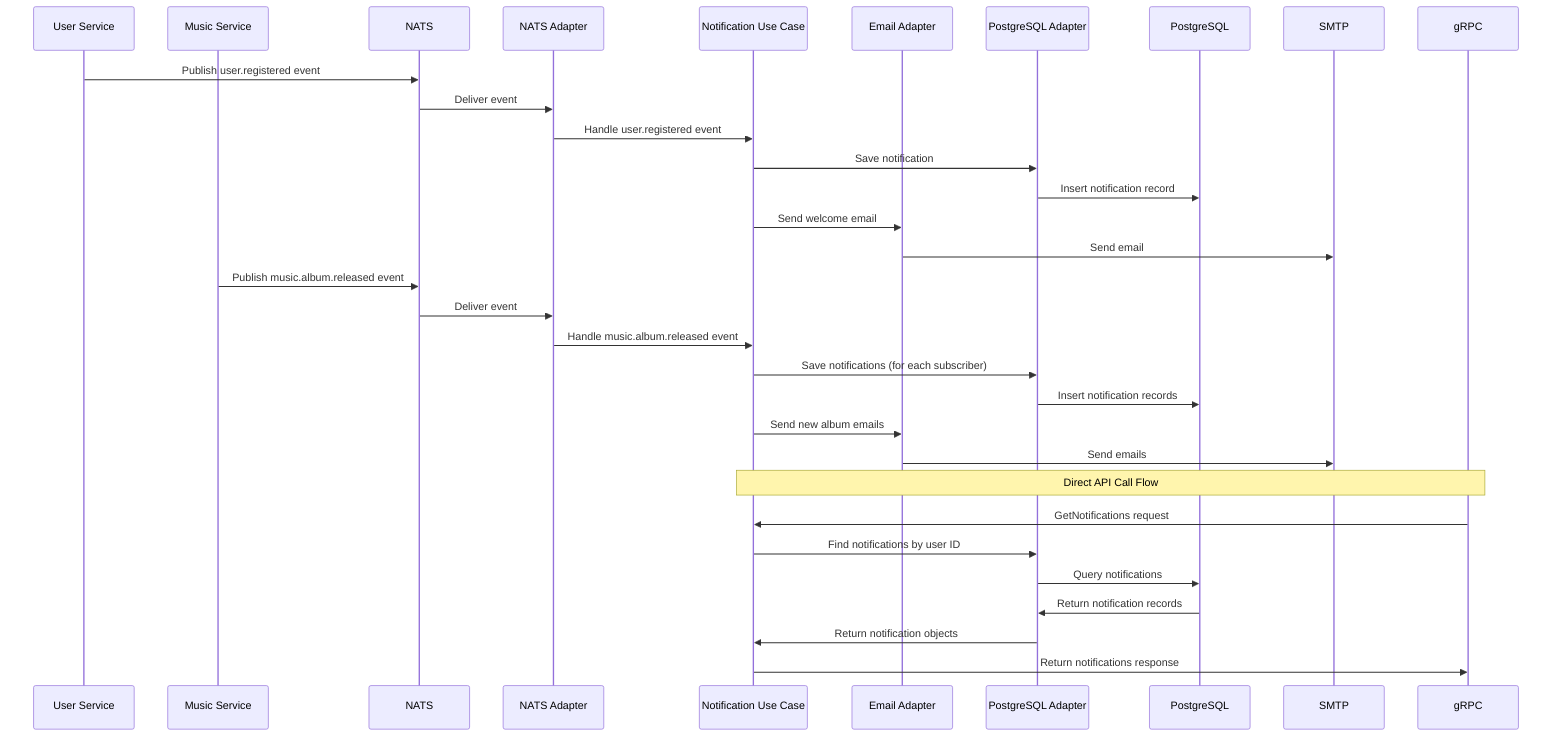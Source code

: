 sequenceDiagram
    participant UserSvc as User Service
    participant MusicSvc as Music Service
    participant NATS
    participant NATSAdapter as NATS Adapter
    participant UseCase as Notification Use Case
    participant EmailAdapter as Email Adapter
    participant DBAdapter as PostgreSQL Adapter
    participant DB as PostgreSQL
    participant SMTP
    
    %% User Registration Flow
    UserSvc->>NATS: Publish user.registered event
    NATS->>NATSAdapter: Deliver event
    NATSAdapter->>UseCase: Handle user.registered event
    UseCase->>DBAdapter: Save notification
    DBAdapter->>DB: Insert notification record
    UseCase->>EmailAdapter: Send welcome email
    EmailAdapter->>SMTP: Send email
    
    %% New Album Release Flow
    MusicSvc->>NATS: Publish music.album.released event
    NATS->>NATSAdapter: Deliver event
    NATSAdapter->>UseCase: Handle music.album.released event
    UseCase->>DBAdapter: Save notifications (for each subscriber)
    DBAdapter->>DB: Insert notification records
    UseCase->>EmailAdapter: Send new album emails
    EmailAdapter->>SMTP: Send emails
    
    %% Direct API Call Flow
    Note over gRPC,UseCase: Direct API Call Flow
    gRPC->>UseCase: GetNotifications request
    UseCase->>DBAdapter: Find notifications by user ID
    DBAdapter->>DB: Query notifications
    DB->>DBAdapter: Return notification records
    DBAdapter->>UseCase: Return notification objects
    UseCase->>gRPC: Return notifications response